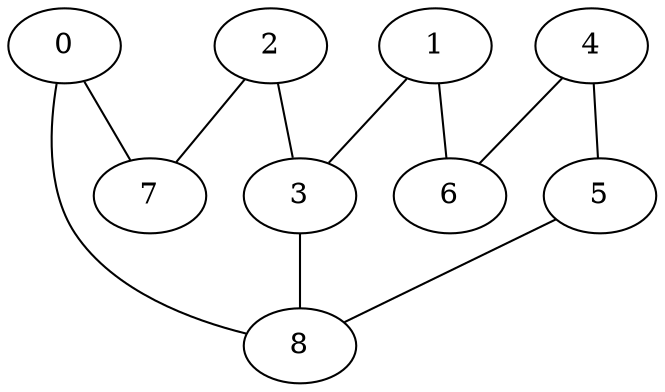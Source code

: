 graph "sampletest150-mod5_image1.bmp" {
	0	 [type=corner,
		x=24,
		y=494];
	8	 [type=intersection,
		x=40,
		y=465];
	0 -- 8	 [angle0="-1.07",
		frequency=1,
		type0=line];
	7	 [type=corner,
		x=34,
		y=542];
	0 -- 7	 [angle0="1.37",
		frequency=1,
		type0=line];
	1	 [type=corner,
		x=513,
		y=457];
	3	 [type=intersection,
		x=499,
		y=461];
	1 -- 3	 [angle0="-.28",
		frequency=1,
		type0=line];
	6	 [type=corner,
		x=511,
		y=8];
	1 -- 6	 [angle0="1.57",
		frequency=1,
		type0=line];
	2	 [type=corner,
		x=513,
		y=529];
	2 -- 3	 [angle0="1.37",
		frequency=1,
		type0=line];
	2 -- 7	 [angle0="-.03",
		frequency=1,
		type0=line];
	3 -- 8	 [angle0="-.01",
		frequency=1,
		type0=line];
	4	 [type=corner,
		x=30,
		y="-18"];
	5	 [type=corner,
		x=5,
		y=433];
	4 -- 5	 [angle0="-1.52",
		frequency=1,
		type0=line];
	4 -- 6	 [angle0=".05",
		frequency=1,
		type0=line];
	5 -- 8	 [angle0=".74",
		frequency=1,
		type0=line];
}
